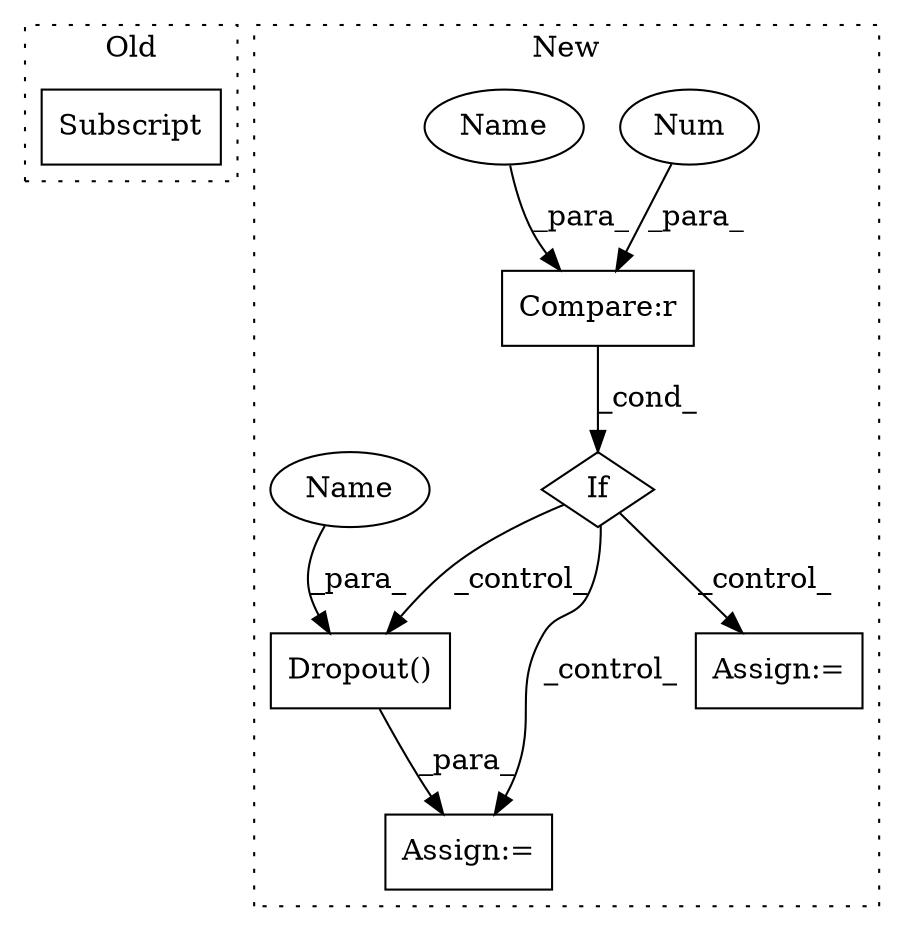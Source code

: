 digraph G {
subgraph cluster0 {
1 [label="Subscript" a="63" s="947,0" l="19,0" shape="box"];
label = "Old";
style="dotted";
}
subgraph cluster1 {
2 [label="Dropout()" a="75" s="3701,3719" l="11,1" shape="box"];
3 [label="Assign:=" a="68" s="3698" l="3" shape="box"];
4 [label="If" a="96" s="3656,3672" l="3,14" shape="diamond"];
5 [label="Compare:r" a="40" s="3659" l="13" shape="box"];
6 [label="Num" a="76" s="3669" l="3" shape="ellipse"];
7 [label="Assign:=" a="68" s="3759" l="3" shape="box"];
8 [label="Name" a="87" s="3659" l="7" shape="ellipse"];
9 [label="Name" a="87" s="3712" l="7" shape="ellipse"];
label = "New";
style="dotted";
}
2 -> 3 [label="_para_"];
4 -> 3 [label="_control_"];
4 -> 7 [label="_control_"];
4 -> 2 [label="_control_"];
5 -> 4 [label="_cond_"];
6 -> 5 [label="_para_"];
8 -> 5 [label="_para_"];
9 -> 2 [label="_para_"];
}